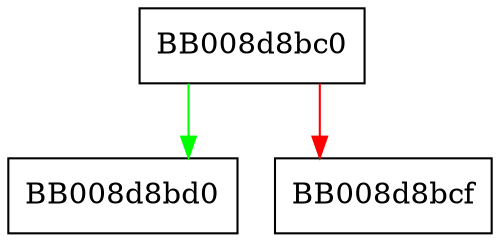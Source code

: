 digraph dup {
  node [shape="box"];
  graph [splines=ortho];
  BB008d8bc0 -> BB008d8bd0 [color="green"];
  BB008d8bc0 -> BB008d8bcf [color="red"];
}